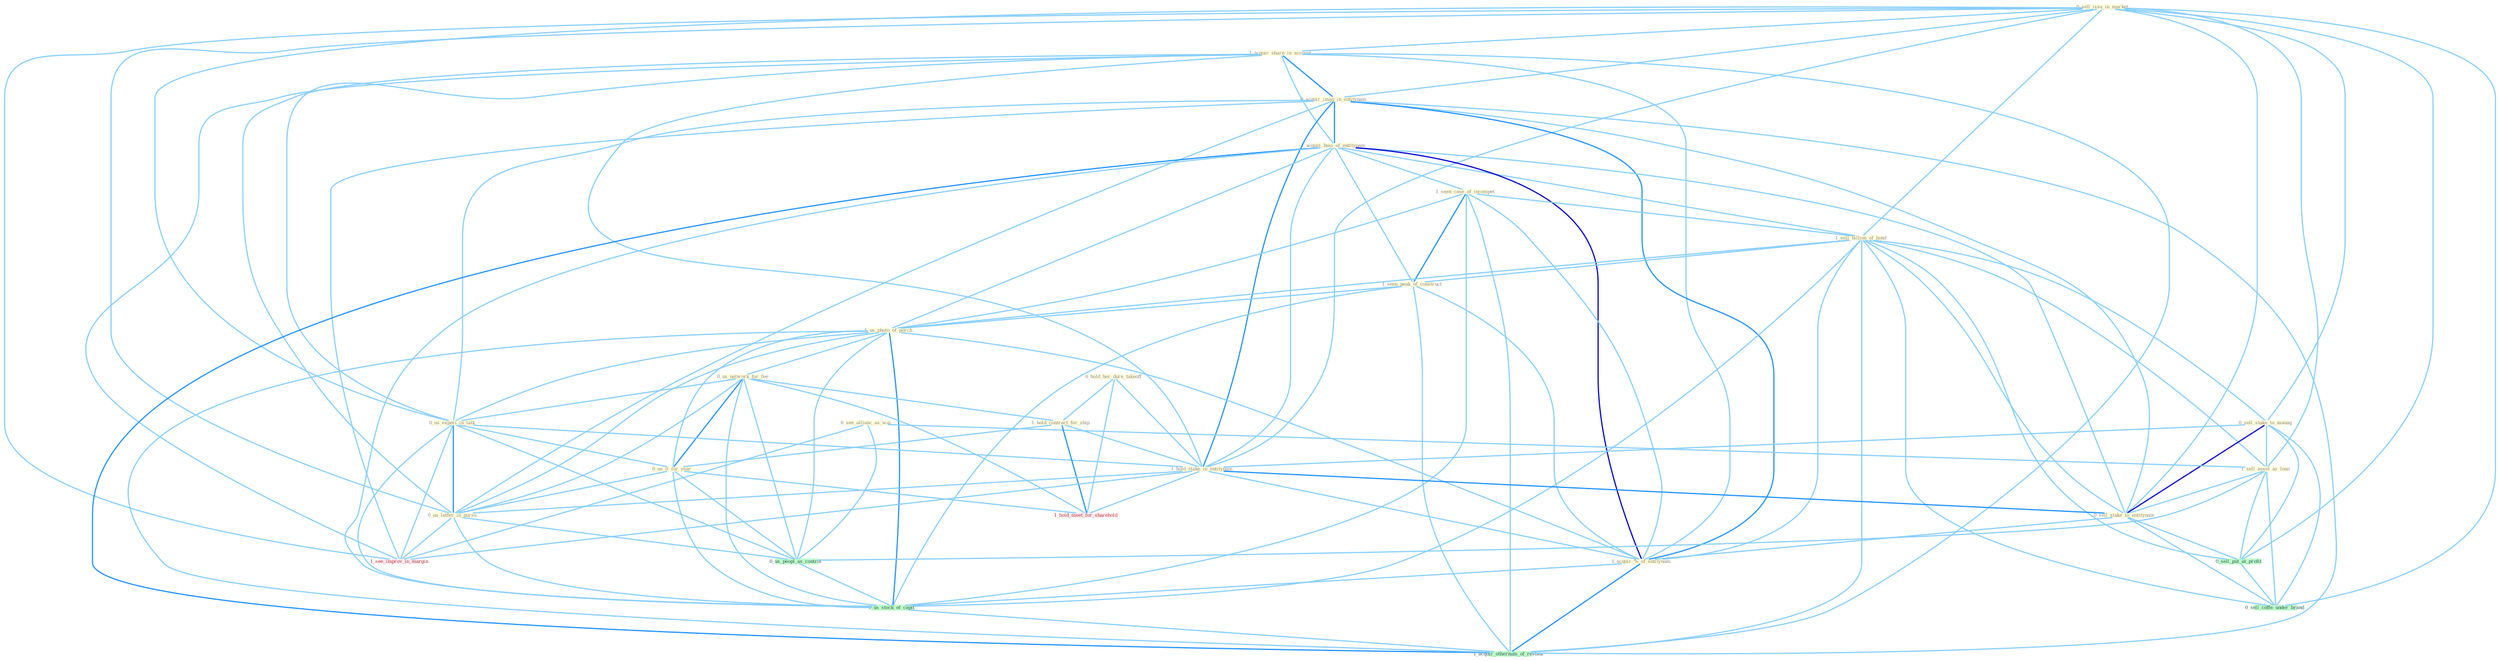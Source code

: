 Graph G{ 
    node
    [shape=polygon,style=filled,width=.5,height=.06,color="#BDFCC9",fixedsize=true,fontsize=4,
    fontcolor="#2f4f4f"];
    {node
    [color="#ffffe0", fontcolor="#8b7d6b"] "0_sell_issu_in_market " "1_acquir_share_in_account " "0_acquir_imag_in_entitynam " "1_acquir_busi_of_entitynam " "1_seen_case_of_incompet " "1_sell_billion_of_bond " "1_seen_peak_of_construct " "1_us_photo_of_porch " "0_sell_stake_to_manag " "0_us_network_for_fee " "0_hold_her_dure_takeoff " "0_see_allianc_as_wai " "0_us_experi_in_talk " "1_sell_asset_as_loan " "1_hold_contract_for_ship " "1_hold_stake_in_entitynam " "0_us_it_for_year " "0_sell_stake_to_entitynam " "0_us_letter_in_pursu " "1_acquir_%_of_entitynam "}
{node [color="#fff0f5", fontcolor="#b22222"] "1_see_improv_in_margin " "1_hold_meet_for_sharehold "}
edge [color="#B0E2FF"];

	"0_sell_issu_in_market " -- "1_acquir_share_in_account " [w="1", color="#87cefa" ];
	"0_sell_issu_in_market " -- "0_acquir_imag_in_entitynam " [w="1", color="#87cefa" ];
	"0_sell_issu_in_market " -- "1_sell_billion_of_bond " [w="1", color="#87cefa" ];
	"0_sell_issu_in_market " -- "0_sell_stake_to_manag " [w="1", color="#87cefa" ];
	"0_sell_issu_in_market " -- "0_us_experi_in_talk " [w="1", color="#87cefa" ];
	"0_sell_issu_in_market " -- "1_sell_asset_as_loan " [w="1", color="#87cefa" ];
	"0_sell_issu_in_market " -- "1_hold_stake_in_entitynam " [w="1", color="#87cefa" ];
	"0_sell_issu_in_market " -- "0_sell_stake_to_entitynam " [w="1", color="#87cefa" ];
	"0_sell_issu_in_market " -- "0_us_letter_in_pursu " [w="1", color="#87cefa" ];
	"0_sell_issu_in_market " -- "0_sell_put_at_profit " [w="1", color="#87cefa" ];
	"0_sell_issu_in_market " -- "1_see_improv_in_margin " [w="1", color="#87cefa" ];
	"0_sell_issu_in_market " -- "0_sell_coffe_under_brand " [w="1", color="#87cefa" ];
	"1_acquir_share_in_account " -- "0_acquir_imag_in_entitynam " [w="2", color="#1e90ff" , len=0.8];
	"1_acquir_share_in_account " -- "1_acquir_busi_of_entitynam " [w="1", color="#87cefa" ];
	"1_acquir_share_in_account " -- "0_us_experi_in_talk " [w="1", color="#87cefa" ];
	"1_acquir_share_in_account " -- "1_hold_stake_in_entitynam " [w="1", color="#87cefa" ];
	"1_acquir_share_in_account " -- "0_us_letter_in_pursu " [w="1", color="#87cefa" ];
	"1_acquir_share_in_account " -- "1_acquir_%_of_entitynam " [w="1", color="#87cefa" ];
	"1_acquir_share_in_account " -- "1_see_improv_in_margin " [w="1", color="#87cefa" ];
	"1_acquir_share_in_account " -- "1_acquir_othernum_of_restaur " [w="1", color="#87cefa" ];
	"0_acquir_imag_in_entitynam " -- "1_acquir_busi_of_entitynam " [w="2", color="#1e90ff" , len=0.8];
	"0_acquir_imag_in_entitynam " -- "0_us_experi_in_talk " [w="1", color="#87cefa" ];
	"0_acquir_imag_in_entitynam " -- "1_hold_stake_in_entitynam " [w="2", color="#1e90ff" , len=0.8];
	"0_acquir_imag_in_entitynam " -- "0_sell_stake_to_entitynam " [w="1", color="#87cefa" ];
	"0_acquir_imag_in_entitynam " -- "0_us_letter_in_pursu " [w="1", color="#87cefa" ];
	"0_acquir_imag_in_entitynam " -- "1_acquir_%_of_entitynam " [w="2", color="#1e90ff" , len=0.8];
	"0_acquir_imag_in_entitynam " -- "1_see_improv_in_margin " [w="1", color="#87cefa" ];
	"0_acquir_imag_in_entitynam " -- "1_acquir_othernum_of_restaur " [w="1", color="#87cefa" ];
	"1_acquir_busi_of_entitynam " -- "1_seen_case_of_incompet " [w="1", color="#87cefa" ];
	"1_acquir_busi_of_entitynam " -- "1_sell_billion_of_bond " [w="1", color="#87cefa" ];
	"1_acquir_busi_of_entitynam " -- "1_seen_peak_of_construct " [w="1", color="#87cefa" ];
	"1_acquir_busi_of_entitynam " -- "1_us_photo_of_porch " [w="1", color="#87cefa" ];
	"1_acquir_busi_of_entitynam " -- "1_hold_stake_in_entitynam " [w="1", color="#87cefa" ];
	"1_acquir_busi_of_entitynam " -- "0_sell_stake_to_entitynam " [w="1", color="#87cefa" ];
	"1_acquir_busi_of_entitynam " -- "1_acquir_%_of_entitynam " [w="3", color="#0000cd" , len=0.6];
	"1_acquir_busi_of_entitynam " -- "1_us_stock_of_capit " [w="1", color="#87cefa" ];
	"1_acquir_busi_of_entitynam " -- "1_acquir_othernum_of_restaur " [w="2", color="#1e90ff" , len=0.8];
	"1_seen_case_of_incompet " -- "1_sell_billion_of_bond " [w="1", color="#87cefa" ];
	"1_seen_case_of_incompet " -- "1_seen_peak_of_construct " [w="2", color="#1e90ff" , len=0.8];
	"1_seen_case_of_incompet " -- "1_us_photo_of_porch " [w="1", color="#87cefa" ];
	"1_seen_case_of_incompet " -- "1_acquir_%_of_entitynam " [w="1", color="#87cefa" ];
	"1_seen_case_of_incompet " -- "1_us_stock_of_capit " [w="1", color="#87cefa" ];
	"1_seen_case_of_incompet " -- "1_acquir_othernum_of_restaur " [w="1", color="#87cefa" ];
	"1_sell_billion_of_bond " -- "1_seen_peak_of_construct " [w="1", color="#87cefa" ];
	"1_sell_billion_of_bond " -- "1_us_photo_of_porch " [w="1", color="#87cefa" ];
	"1_sell_billion_of_bond " -- "0_sell_stake_to_manag " [w="1", color="#87cefa" ];
	"1_sell_billion_of_bond " -- "1_sell_asset_as_loan " [w="1", color="#87cefa" ];
	"1_sell_billion_of_bond " -- "0_sell_stake_to_entitynam " [w="1", color="#87cefa" ];
	"1_sell_billion_of_bond " -- "1_acquir_%_of_entitynam " [w="1", color="#87cefa" ];
	"1_sell_billion_of_bond " -- "0_sell_put_at_profit " [w="1", color="#87cefa" ];
	"1_sell_billion_of_bond " -- "1_us_stock_of_capit " [w="1", color="#87cefa" ];
	"1_sell_billion_of_bond " -- "0_sell_coffe_under_brand " [w="1", color="#87cefa" ];
	"1_sell_billion_of_bond " -- "1_acquir_othernum_of_restaur " [w="1", color="#87cefa" ];
	"1_seen_peak_of_construct " -- "1_us_photo_of_porch " [w="1", color="#87cefa" ];
	"1_seen_peak_of_construct " -- "1_acquir_%_of_entitynam " [w="1", color="#87cefa" ];
	"1_seen_peak_of_construct " -- "1_us_stock_of_capit " [w="1", color="#87cefa" ];
	"1_seen_peak_of_construct " -- "1_acquir_othernum_of_restaur " [w="1", color="#87cefa" ];
	"1_us_photo_of_porch " -- "0_us_network_for_fee " [w="1", color="#87cefa" ];
	"1_us_photo_of_porch " -- "0_us_experi_in_talk " [w="1", color="#87cefa" ];
	"1_us_photo_of_porch " -- "0_us_it_for_year " [w="1", color="#87cefa" ];
	"1_us_photo_of_porch " -- "0_us_letter_in_pursu " [w="1", color="#87cefa" ];
	"1_us_photo_of_porch " -- "1_acquir_%_of_entitynam " [w="1", color="#87cefa" ];
	"1_us_photo_of_porch " -- "0_us_peopl_as_control " [w="1", color="#87cefa" ];
	"1_us_photo_of_porch " -- "1_us_stock_of_capit " [w="2", color="#1e90ff" , len=0.8];
	"1_us_photo_of_porch " -- "1_acquir_othernum_of_restaur " [w="1", color="#87cefa" ];
	"0_sell_stake_to_manag " -- "1_sell_asset_as_loan " [w="1", color="#87cefa" ];
	"0_sell_stake_to_manag " -- "1_hold_stake_in_entitynam " [w="1", color="#87cefa" ];
	"0_sell_stake_to_manag " -- "0_sell_stake_to_entitynam " [w="3", color="#0000cd" , len=0.6];
	"0_sell_stake_to_manag " -- "0_sell_put_at_profit " [w="1", color="#87cefa" ];
	"0_sell_stake_to_manag " -- "0_sell_coffe_under_brand " [w="1", color="#87cefa" ];
	"0_us_network_for_fee " -- "0_us_experi_in_talk " [w="1", color="#87cefa" ];
	"0_us_network_for_fee " -- "1_hold_contract_for_ship " [w="1", color="#87cefa" ];
	"0_us_network_for_fee " -- "0_us_it_for_year " [w="2", color="#1e90ff" , len=0.8];
	"0_us_network_for_fee " -- "0_us_letter_in_pursu " [w="1", color="#87cefa" ];
	"0_us_network_for_fee " -- "0_us_peopl_as_control " [w="1", color="#87cefa" ];
	"0_us_network_for_fee " -- "1_us_stock_of_capit " [w="1", color="#87cefa" ];
	"0_us_network_for_fee " -- "1_hold_meet_for_sharehold " [w="1", color="#87cefa" ];
	"0_hold_her_dure_takeoff " -- "1_hold_contract_for_ship " [w="1", color="#87cefa" ];
	"0_hold_her_dure_takeoff " -- "1_hold_stake_in_entitynam " [w="1", color="#87cefa" ];
	"0_hold_her_dure_takeoff " -- "1_hold_meet_for_sharehold " [w="1", color="#87cefa" ];
	"0_see_allianc_as_wai " -- "1_sell_asset_as_loan " [w="1", color="#87cefa" ];
	"0_see_allianc_as_wai " -- "0_us_peopl_as_control " [w="1", color="#87cefa" ];
	"0_see_allianc_as_wai " -- "1_see_improv_in_margin " [w="1", color="#87cefa" ];
	"0_us_experi_in_talk " -- "1_hold_stake_in_entitynam " [w="1", color="#87cefa" ];
	"0_us_experi_in_talk " -- "0_us_it_for_year " [w="1", color="#87cefa" ];
	"0_us_experi_in_talk " -- "0_us_letter_in_pursu " [w="2", color="#1e90ff" , len=0.8];
	"0_us_experi_in_talk " -- "0_us_peopl_as_control " [w="1", color="#87cefa" ];
	"0_us_experi_in_talk " -- "1_us_stock_of_capit " [w="1", color="#87cefa" ];
	"0_us_experi_in_talk " -- "1_see_improv_in_margin " [w="1", color="#87cefa" ];
	"1_sell_asset_as_loan " -- "0_sell_stake_to_entitynam " [w="1", color="#87cefa" ];
	"1_sell_asset_as_loan " -- "0_us_peopl_as_control " [w="1", color="#87cefa" ];
	"1_sell_asset_as_loan " -- "0_sell_put_at_profit " [w="1", color="#87cefa" ];
	"1_sell_asset_as_loan " -- "0_sell_coffe_under_brand " [w="1", color="#87cefa" ];
	"1_hold_contract_for_ship " -- "1_hold_stake_in_entitynam " [w="1", color="#87cefa" ];
	"1_hold_contract_for_ship " -- "0_us_it_for_year " [w="1", color="#87cefa" ];
	"1_hold_contract_for_ship " -- "1_hold_meet_for_sharehold " [w="2", color="#1e90ff" , len=0.8];
	"1_hold_stake_in_entitynam " -- "0_sell_stake_to_entitynam " [w="2", color="#1e90ff" , len=0.8];
	"1_hold_stake_in_entitynam " -- "0_us_letter_in_pursu " [w="1", color="#87cefa" ];
	"1_hold_stake_in_entitynam " -- "1_acquir_%_of_entitynam " [w="1", color="#87cefa" ];
	"1_hold_stake_in_entitynam " -- "1_see_improv_in_margin " [w="1", color="#87cefa" ];
	"1_hold_stake_in_entitynam " -- "1_hold_meet_for_sharehold " [w="1", color="#87cefa" ];
	"0_us_it_for_year " -- "0_us_letter_in_pursu " [w="1", color="#87cefa" ];
	"0_us_it_for_year " -- "0_us_peopl_as_control " [w="1", color="#87cefa" ];
	"0_us_it_for_year " -- "1_us_stock_of_capit " [w="1", color="#87cefa" ];
	"0_us_it_for_year " -- "1_hold_meet_for_sharehold " [w="1", color="#87cefa" ];
	"0_sell_stake_to_entitynam " -- "1_acquir_%_of_entitynam " [w="1", color="#87cefa" ];
	"0_sell_stake_to_entitynam " -- "0_sell_put_at_profit " [w="1", color="#87cefa" ];
	"0_sell_stake_to_entitynam " -- "0_sell_coffe_under_brand " [w="1", color="#87cefa" ];
	"0_us_letter_in_pursu " -- "0_us_peopl_as_control " [w="1", color="#87cefa" ];
	"0_us_letter_in_pursu " -- "1_us_stock_of_capit " [w="1", color="#87cefa" ];
	"0_us_letter_in_pursu " -- "1_see_improv_in_margin " [w="1", color="#87cefa" ];
	"1_acquir_%_of_entitynam " -- "1_us_stock_of_capit " [w="1", color="#87cefa" ];
	"1_acquir_%_of_entitynam " -- "1_acquir_othernum_of_restaur " [w="2", color="#1e90ff" , len=0.8];
	"0_us_peopl_as_control " -- "1_us_stock_of_capit " [w="1", color="#87cefa" ];
	"0_sell_put_at_profit " -- "0_sell_coffe_under_brand " [w="1", color="#87cefa" ];
	"1_us_stock_of_capit " -- "1_acquir_othernum_of_restaur " [w="1", color="#87cefa" ];
}